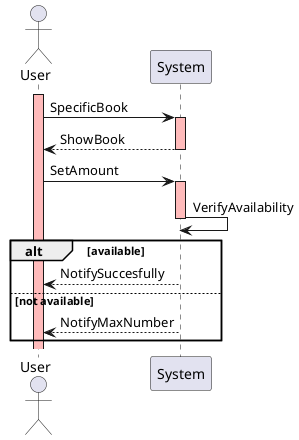 @startuml

actor User
participant System

activate User #FFBBBB
User -> System: SpecificBook
activate System #FFBBBB
System --> User: ShowBook
deactivate System #FFBBBB
User -> System: SetAmount
activate System #FFBBBB
System -> System: VerifyAvailability
deactivate System #FFBBBB

alt available
    System --> User: NotifySuccesfully
else not available
    System --> User: NotifyMaxNumber
end

@enduml
